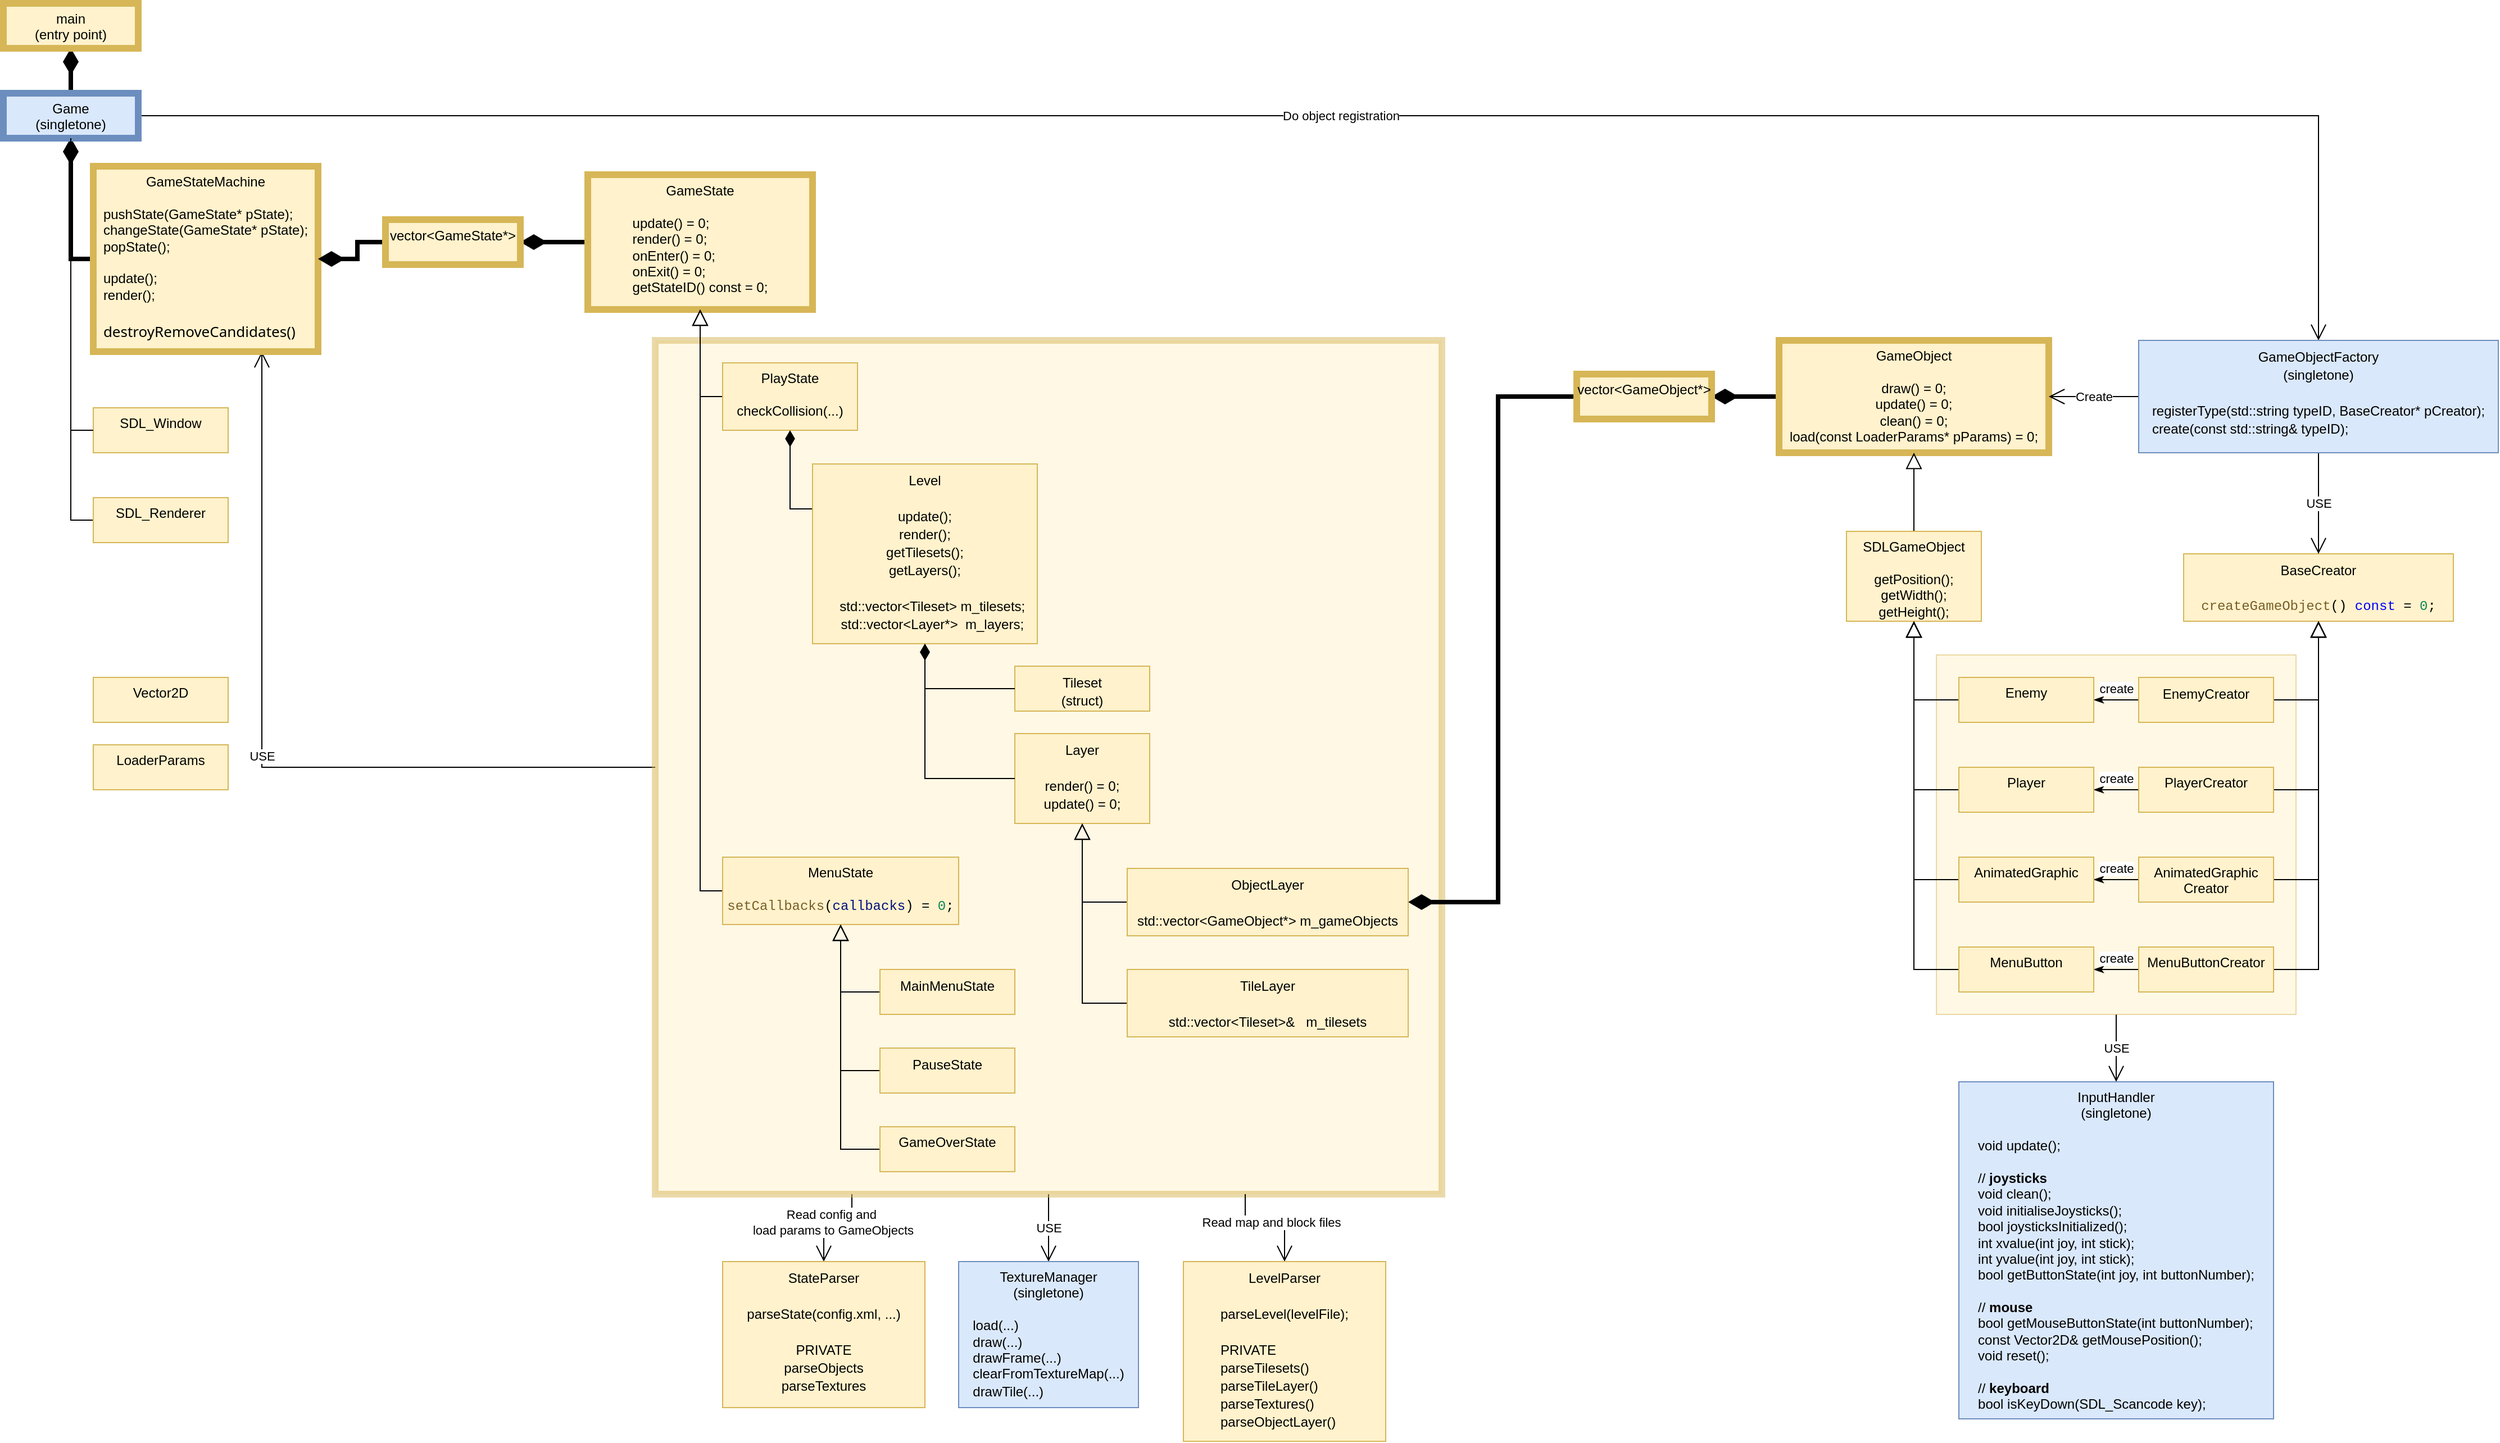 <mxfile version="16.4.0" type="device"><diagram id="LA7euf2aVp48nYO8RK_O" name="Page-1"><mxGraphModel dx="2826" dy="1441" grid="1" gridSize="10" guides="1" tooltips="1" connect="1" arrows="1" fold="1" page="0" pageScale="1" pageWidth="850" pageHeight="1100" math="0" shadow="0"><root><mxCell id="0"/><mxCell id="1" parent="0"/><mxCell id="1Dob-nc-KpZ6TdtaQt0B-29" value="USE" style="edgeStyle=orthogonalEdgeStyle;rounded=0;orthogonalLoop=1;jettySize=auto;html=1;endArrow=open;endFill=0;startSize=12;endSize=12;" parent="1" source="1Dob-nc-KpZ6TdtaQt0B-22" target="FZZk_JjuNckNoN8LmnWY-23" edge="1"><mxGeometry relative="1" as="geometry"/></mxCell><mxCell id="1Dob-nc-KpZ6TdtaQt0B-22" value="" style="rounded=0;whiteSpace=wrap;html=1;verticalAlign=top;fillColor=#fff2cc;strokeColor=#d6b656;opacity=50;" parent="1" vertex="1"><mxGeometry x="1640" y="620" width="320" height="320" as="geometry"/></mxCell><mxCell id="3Duap0z8Kj3BCYYYyMSb-13" value="USE" style="edgeStyle=orthogonalEdgeStyle;rounded=0;orthogonalLoop=1;jettySize=auto;html=1;endArrow=open;endFill=0;startSize=12;endSize=12;exitX=0.5;exitY=1;exitDx=0;exitDy=0;" parent="1" source="3Duap0z8Kj3BCYYYyMSb-12" target="FZZk_JjuNckNoN8LmnWY-24" edge="1"><mxGeometry relative="1" as="geometry"><mxPoint x="860" y="1160" as="sourcePoint"/></mxGeometry></mxCell><mxCell id="3Duap0z8Kj3BCYYYyMSb-21" value="USE" style="edgeStyle=orthogonalEdgeStyle;rounded=0;orthogonalLoop=1;jettySize=auto;html=1;exitX=0;exitY=0.5;exitDx=0;exitDy=0;entryX=0.75;entryY=1;entryDx=0;entryDy=0;endArrow=open;endFill=0;startSize=12;endSize=12;" parent="1" source="3Duap0z8Kj3BCYYYyMSb-12" target="FZZk_JjuNckNoN8LmnWY-2" edge="1"><mxGeometry relative="1" as="geometry"/></mxCell><mxCell id="1Dob-nc-KpZ6TdtaQt0B-33" value="Read config and&amp;nbsp;&lt;br&gt;load params to GameObjects" style="edgeStyle=orthogonalEdgeStyle;rounded=0;jumpSize=6;orthogonalLoop=1;jettySize=auto;html=1;exitX=0.25;exitY=1;exitDx=0;exitDy=0;entryX=0.5;entryY=0;entryDx=0;entryDy=0;endArrow=open;endFill=0;strokeWidth=1;startSize=12;endSize=12;" parent="1" source="3Duap0z8Kj3BCYYYyMSb-12" target="1Dob-nc-KpZ6TdtaQt0B-32" edge="1"><mxGeometry relative="1" as="geometry"><mxPoint x="680" y="1160" as="sourcePoint"/></mxGeometry></mxCell><mxCell id="3Duap0z8Kj3BCYYYyMSb-12" value="" style="rounded=0;whiteSpace=wrap;html=1;verticalAlign=top;fillColor=#fff2cc;strokeColor=#d6b656;opacity=50;strokeWidth=6;" parent="1" vertex="1"><mxGeometry x="500" y="340" width="700" height="760" as="geometry"/></mxCell><mxCell id="FZZk_JjuNckNoN8LmnWY-1" style="edgeStyle=orthogonalEdgeStyle;rounded=0;orthogonalLoop=1;jettySize=auto;html=1;entryX=0.5;entryY=1;entryDx=0;entryDy=0;endArrow=diamondThin;endFill=1;jumpSize=6;endSize=12;startSize=12;exitX=0;exitY=0.5;exitDx=0;exitDy=0;strokeWidth=4;" parent="1" source="FZZk_JjuNckNoN8LmnWY-2" target="FZZk_JjuNckNoN8LmnWY-9" edge="1"><mxGeometry relative="1" as="geometry"><mxPoint x="-90" y="260" as="sourcePoint"/></mxGeometry></mxCell><mxCell id="FZZk_JjuNckNoN8LmnWY-2" value="GameStateMachine&lt;br&gt;&lt;br&gt;&lt;div style=&quot;text-align: left&quot;&gt;pushState(GameState* pState);&lt;/div&gt;&lt;div style=&quot;text-align: left&quot;&gt;changeState(GameState* pState);&lt;/div&gt;&lt;div style=&quot;text-align: left&quot;&gt;popState();&lt;/div&gt;&lt;div style=&quot;text-align: left&quot;&gt;&lt;br&gt;&lt;/div&gt;&lt;div style=&quot;text-align: left&quot;&gt;update();&lt;/div&gt;&lt;div style=&quot;text-align: left&quot;&gt;render();&lt;/div&gt;&lt;div style=&quot;text-align: left&quot;&gt;&lt;br&gt;&lt;/div&gt;&lt;div style=&quot;text-align: left&quot;&gt;&lt;div style=&quot;font-family: &amp;#34;segoe wpc&amp;#34; , &amp;#34;segoe ui&amp;#34; , sans-serif , &amp;#34;consolas&amp;#34; , &amp;#34;courier new&amp;#34; , monospace ; font-size: 13px ; line-height: 20px&quot;&gt;destroyRemoveCandidates()&lt;/div&gt;&lt;/div&gt;" style="rounded=0;whiteSpace=wrap;html=1;verticalAlign=top;fillColor=#fff2cc;strokeColor=#d6b656;strokeWidth=6;" parent="1" vertex="1"><mxGeometry y="185" width="200" height="165" as="geometry"/></mxCell><mxCell id="FZZk_JjuNckNoN8LmnWY-3" value="SDL_Window" style="rounded=0;whiteSpace=wrap;html=1;verticalAlign=top;fillColor=#fff2cc;strokeColor=#d6b656;" parent="1" vertex="1"><mxGeometry y="400" width="120" height="40" as="geometry"/></mxCell><mxCell id="FZZk_JjuNckNoN8LmnWY-4" style="edgeStyle=orthogonalEdgeStyle;rounded=0;jumpSize=6;orthogonalLoop=1;jettySize=auto;html=1;exitX=0;exitY=0.5;exitDx=0;exitDy=0;entryX=0.5;entryY=1;entryDx=0;entryDy=0;endArrow=diamondThin;endFill=1;startSize=12;endSize=12;" parent="1" source="FZZk_JjuNckNoN8LmnWY-5" target="FZZk_JjuNckNoN8LmnWY-9" edge="1"><mxGeometry relative="1" as="geometry"/></mxCell><mxCell id="FZZk_JjuNckNoN8LmnWY-5" value="SDL_Renderer" style="rounded=0;whiteSpace=wrap;html=1;verticalAlign=top;fillColor=#fff2cc;strokeColor=#d6b656;" parent="1" vertex="1"><mxGeometry y="480" width="120" height="40" as="geometry"/></mxCell><mxCell id="FZZk_JjuNckNoN8LmnWY-8" style="edgeStyle=orthogonalEdgeStyle;rounded=0;jumpSize=6;orthogonalLoop=1;jettySize=auto;html=1;exitX=0.5;exitY=0;exitDx=0;exitDy=0;entryX=0.5;entryY=1;entryDx=0;entryDy=0;endArrow=diamondThin;endFill=1;startSize=12;endSize=12;strokeWidth=4;" parent="1" source="FZZk_JjuNckNoN8LmnWY-9" target="FZZk_JjuNckNoN8LmnWY-35" edge="1"><mxGeometry relative="1" as="geometry"/></mxCell><mxCell id="1Dob-nc-KpZ6TdtaQt0B-13" value="Do object registration" style="edgeStyle=orthogonalEdgeStyle;rounded=0;orthogonalLoop=1;jettySize=auto;html=1;exitX=1;exitY=0.5;exitDx=0;exitDy=0;entryX=0.5;entryY=0;entryDx=0;entryDy=0;endArrow=open;endFill=0;startSize=12;endSize=12;" parent="1" source="FZZk_JjuNckNoN8LmnWY-9" target="1Dob-nc-KpZ6TdtaQt0B-10" edge="1"><mxGeometry relative="1" as="geometry"/></mxCell><mxCell id="FZZk_JjuNckNoN8LmnWY-9" value="Game&lt;br&gt;(singletone)" style="rounded=0;whiteSpace=wrap;html=1;verticalAlign=top;fillColor=#dae8fc;strokeColor=#6c8ebf;strokeWidth=6;" parent="1" vertex="1"><mxGeometry x="-80" y="120" width="120" height="40" as="geometry"/></mxCell><mxCell id="FZZk_JjuNckNoN8LmnWY-10" value="" style="edgeStyle=orthogonalEdgeStyle;rounded=0;jumpSize=6;orthogonalLoop=1;jettySize=auto;html=1;exitX=0;exitY=0.5;exitDx=0;exitDy=0;endArrow=none;endFill=1;startSize=12;endSize=12;" parent="1" source="FZZk_JjuNckNoN8LmnWY-3" target="FZZk_JjuNckNoN8LmnWY-9" edge="1"><mxGeometry relative="1" as="geometry"><mxPoint x="-20" y="120" as="targetPoint"/><mxPoint y="300" as="sourcePoint"/></mxGeometry></mxCell><mxCell id="FZZk_JjuNckNoN8LmnWY-11" style="edgeStyle=orthogonalEdgeStyle;rounded=0;jumpSize=6;orthogonalLoop=1;jettySize=auto;html=1;exitX=0;exitY=0.5;exitDx=0;exitDy=0;endArrow=diamondThin;endFill=1;startSize=12;endSize=12;strokeWidth=4;" parent="1" source="FZZk_JjuNckNoN8LmnWY-12" target="3Duap0z8Kj3BCYYYyMSb-3" edge="1"><mxGeometry relative="1" as="geometry"><mxPoint x="1440" y="270" as="targetPoint"/></mxGeometry></mxCell><mxCell id="FZZk_JjuNckNoN8LmnWY-12" value="GameObject&lt;br&gt;&lt;br&gt;&lt;div&gt;draw() = 0;&lt;/div&gt;&lt;div&gt;update() = 0;&lt;/div&gt;&lt;div&gt;clean() = 0;&lt;/div&gt;&lt;div&gt;load(const LoaderParams* pParams) = 0;&lt;br&gt;&lt;/div&gt;" style="rounded=0;whiteSpace=wrap;html=1;verticalAlign=top;fillColor=#fff2cc;strokeColor=#d6b656;strokeWidth=6;" parent="1" vertex="1"><mxGeometry x="1500" y="340" width="240" height="100" as="geometry"/></mxCell><mxCell id="FZZk_JjuNckNoN8LmnWY-13" style="edgeStyle=orthogonalEdgeStyle;rounded=0;jumpSize=6;orthogonalLoop=1;jettySize=auto;html=1;exitX=0.5;exitY=0;exitDx=0;exitDy=0;endArrow=block;endFill=0;startSize=12;endSize=12;entryX=0.5;entryY=1;entryDx=0;entryDy=0;" parent="1" source="FZZk_JjuNckNoN8LmnWY-17" target="FZZk_JjuNckNoN8LmnWY-12" edge="1"><mxGeometry relative="1" as="geometry"><mxPoint x="1660" y="460" as="targetPoint"/></mxGeometry></mxCell><mxCell id="FZZk_JjuNckNoN8LmnWY-17" value="SDLGameObject&lt;br&gt;&lt;br&gt;&lt;div&gt;getPosition();&lt;/div&gt;&lt;div&gt;getWidth();&lt;/div&gt;&lt;div&gt;getHeight();&lt;/div&gt;&lt;div&gt;&lt;br&gt;&lt;/div&gt;" style="rounded=0;whiteSpace=wrap;html=1;verticalAlign=top;fillColor=#fff2cc;strokeColor=#d6b656;" parent="1" vertex="1"><mxGeometry x="1560" y="510" width="120" height="80" as="geometry"/></mxCell><mxCell id="FZZk_JjuNckNoN8LmnWY-18" style="edgeStyle=orthogonalEdgeStyle;rounded=0;jumpSize=6;orthogonalLoop=1;jettySize=auto;html=1;exitX=0;exitY=0.5;exitDx=0;exitDy=0;endArrow=block;endFill=0;startSize=12;endSize=12;" parent="1" source="FZZk_JjuNckNoN8LmnWY-19" target="FZZk_JjuNckNoN8LmnWY-17" edge="1"><mxGeometry relative="1" as="geometry"/></mxCell><mxCell id="1Dob-nc-KpZ6TdtaQt0B-25" value="create" style="edgeStyle=orthogonalEdgeStyle;rounded=0;orthogonalLoop=1;jettySize=auto;html=1;exitX=0;exitY=0.5;exitDx=0;exitDy=0;entryX=1;entryY=0.5;entryDx=0;entryDy=0;endArrow=classicThin;endFill=1;" parent="1" source="1Dob-nc-KpZ6TdtaQt0B-14" target="FZZk_JjuNckNoN8LmnWY-19" edge="1"><mxGeometry y="-10" relative="1" as="geometry"><mxPoint as="offset"/></mxGeometry></mxCell><mxCell id="FZZk_JjuNckNoN8LmnWY-19" value="Enemy" style="rounded=0;whiteSpace=wrap;html=1;verticalAlign=top;fillColor=#fff2cc;strokeColor=#d6b656;" parent="1" vertex="1"><mxGeometry x="1660" y="640" width="120" height="40" as="geometry"/></mxCell><mxCell id="FZZk_JjuNckNoN8LmnWY-20" style="edgeStyle=orthogonalEdgeStyle;rounded=0;jumpSize=6;orthogonalLoop=1;jettySize=auto;html=1;exitX=0;exitY=0.5;exitDx=0;exitDy=0;entryX=0.5;entryY=1;entryDx=0;entryDy=0;endArrow=block;endFill=0;startSize=12;endSize=12;" parent="1" source="FZZk_JjuNckNoN8LmnWY-22" target="FZZk_JjuNckNoN8LmnWY-17" edge="1"><mxGeometry relative="1" as="geometry"/></mxCell><mxCell id="1Dob-nc-KpZ6TdtaQt0B-26" value="create" style="edgeStyle=orthogonalEdgeStyle;rounded=0;orthogonalLoop=1;jettySize=auto;html=1;endArrow=classicThin;endFill=1;entryX=1;entryY=0.5;entryDx=0;entryDy=0;" parent="1" source="1Dob-nc-KpZ6TdtaQt0B-16" target="FZZk_JjuNckNoN8LmnWY-22" edge="1"><mxGeometry y="-10" relative="1" as="geometry"><mxPoint as="offset"/></mxGeometry></mxCell><mxCell id="FZZk_JjuNckNoN8LmnWY-22" value="Player" style="rounded=0;whiteSpace=wrap;html=1;verticalAlign=top;fillColor=#fff2cc;strokeColor=#d6b656;" parent="1" vertex="1"><mxGeometry x="1660" y="720" width="120" height="40" as="geometry"/></mxCell><mxCell id="FZZk_JjuNckNoN8LmnWY-23" value="InputHandler&lt;br&gt;(singletone)&lt;br&gt;&lt;br&gt;&lt;div style=&quot;text-align: left&quot;&gt;void update();&lt;/div&gt;&lt;div style=&quot;text-align: left&quot;&gt;&lt;br&gt;&lt;/div&gt;&lt;div style=&quot;text-align: left&quot;&gt;// &lt;b&gt;joysticks&lt;/b&gt;&lt;/div&gt;&lt;div style=&quot;text-align: left&quot;&gt;void clean();&lt;/div&gt;&lt;div style=&quot;text-align: left&quot;&gt;void initialiseJoysticks();&lt;/div&gt;&lt;div style=&quot;text-align: left&quot;&gt;bool joysticksInitialized();&lt;/div&gt;&lt;div style=&quot;text-align: left&quot;&gt;int xvalue(int joy, int stick);&lt;/div&gt;&lt;div style=&quot;text-align: left&quot;&gt;int yvalue(int joy, int stick);&lt;/div&gt;&lt;div style=&quot;text-align: left&quot;&gt;bool getButtonState(int joy, int buttonNumber);&lt;/div&gt;&lt;div style=&quot;text-align: left&quot;&gt;&lt;br&gt;&lt;/div&gt;&lt;div style=&quot;text-align: left&quot;&gt;// &lt;b&gt;mouse&lt;/b&gt;&lt;/div&gt;&lt;div style=&quot;text-align: left&quot;&gt;bool getMouseButtonState(int buttonNumber);&lt;/div&gt;&lt;div style=&quot;text-align: left&quot;&gt;const Vector2D&amp;amp; getMousePosition();&lt;/div&gt;&lt;div style=&quot;text-align: left&quot;&gt;void reset();&lt;/div&gt;&lt;div style=&quot;text-align: left&quot;&gt;&lt;br&gt;&lt;/div&gt;&lt;div style=&quot;text-align: left&quot;&gt;// &lt;b&gt;keyboard&lt;/b&gt;&lt;/div&gt;&lt;div style=&quot;text-align: left&quot;&gt;bool isKeyDown(SDL_Scancode key);&lt;/div&gt;&lt;div style=&quot;text-align: left&quot;&gt;&lt;br&gt;&lt;/div&gt;" style="rounded=0;whiteSpace=wrap;html=1;verticalAlign=top;fillColor=#dae8fc;strokeColor=#6c8ebf;" parent="1" vertex="1"><mxGeometry x="1660" y="1000" width="280" height="300" as="geometry"/></mxCell><mxCell id="FZZk_JjuNckNoN8LmnWY-24" value="TextureManager&lt;br&gt;(singletone)&lt;br&gt;&lt;br&gt;&lt;div style=&quot;text-align: left&quot;&gt;&lt;span&gt;load(...)&lt;/span&gt;&lt;/div&gt;&lt;div style=&quot;text-align: left&quot;&gt;&lt;span&gt;draw(...)&lt;/span&gt;&lt;/div&gt;&lt;div style=&quot;text-align: left&quot;&gt;&lt;span&gt;drawFrame(...)&lt;/span&gt;&lt;/div&gt;&lt;div style=&quot;text-align: left&quot;&gt;&lt;span&gt;clearFromTextureMap(...)&lt;/span&gt;&lt;/div&gt;&lt;div style=&quot;text-align: left&quot;&gt;&lt;div style=&quot;line-height: 16px&quot;&gt;drawTile(...)&lt;/div&gt;&lt;/div&gt;" style="rounded=0;whiteSpace=wrap;html=1;verticalAlign=top;fillColor=#dae8fc;strokeColor=#6c8ebf;" parent="1" vertex="1"><mxGeometry x="770" y="1160" width="160" height="130" as="geometry"/></mxCell><mxCell id="FZZk_JjuNckNoN8LmnWY-25" style="edgeStyle=orthogonalEdgeStyle;rounded=0;jumpSize=6;orthogonalLoop=1;jettySize=auto;html=1;exitX=0;exitY=0.5;exitDx=0;exitDy=0;entryX=1;entryY=0.5;entryDx=0;entryDy=0;endArrow=diamondThin;endFill=1;startSize=12;endSize=12;strokeWidth=4;" parent="1" source="FZZk_JjuNckNoN8LmnWY-26" target="FZZk_JjuNckNoN8LmnWY-28" edge="1"><mxGeometry relative="1" as="geometry"/></mxCell><mxCell id="FZZk_JjuNckNoN8LmnWY-26" value="GameState&lt;br&gt;&lt;br&gt;&lt;div style=&quot;text-align: left&quot;&gt;update() = 0;&lt;/div&gt;&lt;div style=&quot;text-align: left&quot;&gt;render() = 0;&lt;/div&gt;&lt;div style=&quot;text-align: left&quot;&gt;onEnter() = 0;&lt;/div&gt;&lt;div style=&quot;text-align: left&quot;&gt;onExit() = 0;&lt;/div&gt;&lt;div style=&quot;text-align: left&quot;&gt;getStateID() const = 0;&lt;/div&gt;&lt;div style=&quot;text-align: left&quot;&gt;&lt;br&gt;&lt;/div&gt;" style="rounded=0;whiteSpace=wrap;html=1;verticalAlign=top;fillColor=#fff2cc;strokeColor=#d6b656;strokeWidth=6;" parent="1" vertex="1"><mxGeometry x="440" y="192.5" width="200" height="120" as="geometry"/></mxCell><mxCell id="FZZk_JjuNckNoN8LmnWY-27" style="edgeStyle=orthogonalEdgeStyle;rounded=0;jumpSize=6;orthogonalLoop=1;jettySize=auto;html=1;exitX=0;exitY=0.5;exitDx=0;exitDy=0;entryX=1;entryY=0.5;entryDx=0;entryDy=0;endArrow=diamondThin;endFill=1;startSize=12;endSize=12;strokeWidth=4;" parent="1" source="FZZk_JjuNckNoN8LmnWY-28" target="FZZk_JjuNckNoN8LmnWY-2" edge="1"><mxGeometry relative="1" as="geometry"/></mxCell><mxCell id="FZZk_JjuNckNoN8LmnWY-28" value="vector&amp;lt;GameState*&amp;gt;" style="rounded=0;whiteSpace=wrap;html=1;verticalAlign=top;fillColor=#fff2cc;strokeColor=#d6b656;strokeWidth=6;" parent="1" vertex="1"><mxGeometry x="260" y="232.5" width="120" height="40" as="geometry"/></mxCell><mxCell id="FZZk_JjuNckNoN8LmnWY-30" value="LoaderParams" style="rounded=0;whiteSpace=wrap;html=1;verticalAlign=top;fillColor=#fff2cc;strokeColor=#d6b656;" parent="1" vertex="1"><mxGeometry y="700" width="120" height="40" as="geometry"/></mxCell><mxCell id="FZZk_JjuNckNoN8LmnWY-31" style="edgeStyle=orthogonalEdgeStyle;rounded=0;jumpSize=6;orthogonalLoop=1;jettySize=auto;html=1;exitX=0;exitY=0.5;exitDx=0;exitDy=0;entryX=0.5;entryY=1;entryDx=0;entryDy=0;endArrow=block;endFill=0;startSize=12;endSize=12;" parent="1" source="FZZk_JjuNckNoN8LmnWY-32" target="FZZk_JjuNckNoN8LmnWY-26" edge="1"><mxGeometry relative="1" as="geometry"/></mxCell><mxCell id="FZZk_JjuNckNoN8LmnWY-33" style="edgeStyle=orthogonalEdgeStyle;rounded=0;jumpSize=6;orthogonalLoop=1;jettySize=auto;html=1;exitX=0;exitY=0.5;exitDx=0;exitDy=0;endArrow=block;endFill=0;startSize=12;endSize=12;" parent="1" source="FZZk_JjuNckNoN8LmnWY-34" target="FZZk_JjuNckNoN8LmnWY-26" edge="1"><mxGeometry relative="1" as="geometry"><mxPoint x="540" y="320" as="targetPoint"/></mxGeometry></mxCell><mxCell id="FZZk_JjuNckNoN8LmnWY-35" value="main&lt;br&gt;(entry point)" style="rounded=0;whiteSpace=wrap;html=1;verticalAlign=top;fillColor=#fff2cc;strokeColor=#d6b656;strokeWidth=6;" parent="1" vertex="1"><mxGeometry x="-80" y="40" width="120" height="40" as="geometry"/></mxCell><mxCell id="FZZk_JjuNckNoN8LmnWY-36" value="Vector2D" style="rounded=0;whiteSpace=wrap;html=1;verticalAlign=top;fillColor=#fff2cc;strokeColor=#d6b656;" parent="1" vertex="1"><mxGeometry y="640" width="120" height="40" as="geometry"/></mxCell><mxCell id="3Duap0z8Kj3BCYYYyMSb-4" style="edgeStyle=orthogonalEdgeStyle;rounded=0;orthogonalLoop=1;jettySize=auto;html=1;exitX=0;exitY=0.5;exitDx=0;exitDy=0;endArrow=diamondThin;endFill=1;startSize=12;endSize=12;strokeWidth=4;entryX=1;entryY=0.5;entryDx=0;entryDy=0;" parent="1" source="3Duap0z8Kj3BCYYYyMSb-3" target="1IyahnPD8fw6a8T8fmaa-1" edge="1"><mxGeometry relative="1" as="geometry"><mxPoint x="710" y="460" as="targetPoint"/></mxGeometry></mxCell><mxCell id="3Duap0z8Kj3BCYYYyMSb-3" value="vector&amp;lt;GameObject*&amp;gt;" style="rounded=0;whiteSpace=wrap;html=1;verticalAlign=top;fillColor=#fff2cc;strokeColor=#d6b656;strokeWidth=6;" parent="1" vertex="1"><mxGeometry x="1320" y="370" width="120" height="40" as="geometry"/></mxCell><mxCell id="3Duap0z8Kj3BCYYYyMSb-8" style="edgeStyle=orthogonalEdgeStyle;rounded=0;orthogonalLoop=1;jettySize=auto;html=1;exitX=0;exitY=0.5;exitDx=0;exitDy=0;endArrow=block;endFill=0;startSize=12;endSize=12;" parent="1" source="3Duap0z8Kj3BCYYYyMSb-6" target="FZZk_JjuNckNoN8LmnWY-17" edge="1"><mxGeometry relative="1" as="geometry"/></mxCell><mxCell id="1Dob-nc-KpZ6TdtaQt0B-27" value="create" style="edgeStyle=orthogonalEdgeStyle;rounded=0;orthogonalLoop=1;jettySize=auto;html=1;endArrow=classicThin;endFill=1;entryX=1;entryY=0.5;entryDx=0;entryDy=0;" parent="1" source="1Dob-nc-KpZ6TdtaQt0B-18" target="3Duap0z8Kj3BCYYYyMSb-6" edge="1"><mxGeometry y="-10" relative="1" as="geometry"><mxPoint as="offset"/></mxGeometry></mxCell><mxCell id="3Duap0z8Kj3BCYYYyMSb-6" value="AnimatedGraphic" style="rounded=0;whiteSpace=wrap;html=1;verticalAlign=top;fillColor=#fff2cc;strokeColor=#d6b656;" parent="1" vertex="1"><mxGeometry x="1660" y="800" width="120" height="40" as="geometry"/></mxCell><mxCell id="3Duap0z8Kj3BCYYYyMSb-11" style="edgeStyle=orthogonalEdgeStyle;rounded=0;orthogonalLoop=1;jettySize=auto;html=1;exitX=0;exitY=0.5;exitDx=0;exitDy=0;endArrow=block;endFill=0;startSize=12;endSize=12;" parent="1" source="3Duap0z8Kj3BCYYYyMSb-9" target="FZZk_JjuNckNoN8LmnWY-32" edge="1"><mxGeometry relative="1" as="geometry"/></mxCell><mxCell id="FZZk_JjuNckNoN8LmnWY-32" value="MenuState&lt;br&gt;&lt;br&gt;&lt;div style=&quot;font-family: &amp;#34;consolas&amp;#34; , &amp;#34;courier new&amp;#34; , monospace ; line-height: 16px&quot;&gt;&lt;span style=&quot;color: #795e26&quot;&gt;setCallbacks&lt;/span&gt;(&lt;span style=&quot;color: #001080&quot;&gt;callbacks&lt;/span&gt;) = &lt;span style=&quot;color: #098658&quot;&gt;0&lt;/span&gt;;&lt;/div&gt;" style="rounded=0;whiteSpace=wrap;html=1;verticalAlign=top;fillColor=#fff2cc;strokeColor=#d6b656;" parent="1" vertex="1"><mxGeometry x="560" y="800" width="210" height="59.96" as="geometry"/></mxCell><mxCell id="FZZk_JjuNckNoN8LmnWY-34" value="PlayState&lt;br&gt;&lt;br&gt;checkCollision(...)" style="rounded=0;whiteSpace=wrap;html=1;verticalAlign=top;fillColor=#fff2cc;strokeColor=#d6b656;" parent="1" vertex="1"><mxGeometry x="560" y="360" width="120" height="60" as="geometry"/></mxCell><mxCell id="3Duap0z8Kj3BCYYYyMSb-9" value="GameOverState" style="rounded=0;whiteSpace=wrap;html=1;verticalAlign=top;fillColor=#fff2cc;strokeColor=#d6b656;" parent="1" vertex="1"><mxGeometry x="700" y="1039.96" width="120" height="40" as="geometry"/></mxCell><mxCell id="3Duap0z8Kj3BCYYYyMSb-18" style="edgeStyle=orthogonalEdgeStyle;rounded=0;orthogonalLoop=1;jettySize=auto;html=1;exitX=0;exitY=0.5;exitDx=0;exitDy=0;endArrow=block;endFill=0;startSize=12;endSize=12;" parent="1" source="3Duap0z8Kj3BCYYYyMSb-16" target="FZZk_JjuNckNoN8LmnWY-17" edge="1"><mxGeometry relative="1" as="geometry"/></mxCell><mxCell id="1Dob-nc-KpZ6TdtaQt0B-28" value="create" style="edgeStyle=orthogonalEdgeStyle;rounded=0;orthogonalLoop=1;jettySize=auto;html=1;endArrow=classicThin;endFill=1;entryX=1;entryY=0.5;entryDx=0;entryDy=0;" parent="1" source="1Dob-nc-KpZ6TdtaQt0B-19" target="3Duap0z8Kj3BCYYYyMSb-16" edge="1"><mxGeometry y="-10" relative="1" as="geometry"><mxPoint as="offset"/></mxGeometry></mxCell><mxCell id="3Duap0z8Kj3BCYYYyMSb-16" value="MenuButton" style="rounded=0;whiteSpace=wrap;html=1;verticalAlign=top;fillColor=#fff2cc;strokeColor=#d6b656;" parent="1" vertex="1"><mxGeometry x="1660" y="880" width="120" height="40" as="geometry"/></mxCell><mxCell id="1Dob-nc-KpZ6TdtaQt0B-4" style="edgeStyle=orthogonalEdgeStyle;rounded=0;orthogonalLoop=1;jettySize=auto;html=1;exitX=0;exitY=0.5;exitDx=0;exitDy=0;endArrow=block;endFill=0;startSize=12;endSize=12;" parent="1" source="1Dob-nc-KpZ6TdtaQt0B-3" target="FZZk_JjuNckNoN8LmnWY-32" edge="1"><mxGeometry relative="1" as="geometry"/></mxCell><mxCell id="1Dob-nc-KpZ6TdtaQt0B-3" value="&lt;div style=&quot;line-height: 16px&quot;&gt;MainMenuState&lt;/div&gt;" style="rounded=0;whiteSpace=wrap;html=1;verticalAlign=top;fillColor=#fff2cc;strokeColor=#d6b656;" parent="1" vertex="1"><mxGeometry x="700" y="899.96" width="120" height="40" as="geometry"/></mxCell><mxCell id="1Dob-nc-KpZ6TdtaQt0B-6" style="edgeStyle=orthogonalEdgeStyle;rounded=0;orthogonalLoop=1;jettySize=auto;html=1;exitX=0;exitY=0.5;exitDx=0;exitDy=0;entryX=0.5;entryY=1;entryDx=0;entryDy=0;endArrow=block;endFill=0;startSize=12;endSize=12;" parent="1" source="1Dob-nc-KpZ6TdtaQt0B-5" target="FZZk_JjuNckNoN8LmnWY-32" edge="1"><mxGeometry relative="1" as="geometry"/></mxCell><mxCell id="1Dob-nc-KpZ6TdtaQt0B-5" value="&lt;div style=&quot;line-height: 16px&quot;&gt;&lt;div style=&quot;line-height: 16px&quot;&gt;PauseState&lt;/div&gt;&lt;/div&gt;" style="rounded=0;whiteSpace=wrap;html=1;verticalAlign=top;fillColor=#fff2cc;strokeColor=#d6b656;" parent="1" vertex="1"><mxGeometry x="700" y="969.96" width="120" height="40" as="geometry"/></mxCell><mxCell id="1Dob-nc-KpZ6TdtaQt0B-9" value="&lt;div style=&quot;line-height: 16px&quot;&gt;BaseCreator&lt;br&gt;&lt;br&gt;&lt;div style=&quot;font-family: &amp;#34;consolas&amp;#34; , &amp;#34;courier new&amp;#34; , monospace ; line-height: 16px&quot;&gt;&lt;span style=&quot;color: #795e26&quot;&gt;createGameObject&lt;/span&gt;() &lt;span style=&quot;color: #0000ff&quot;&gt;const&lt;/span&gt; = &lt;span style=&quot;color: #098658&quot;&gt;0&lt;/span&gt;;&lt;/div&gt;&lt;/div&gt;" style="rounded=0;whiteSpace=wrap;html=1;verticalAlign=top;fillColor=#fff2cc;strokeColor=#d6b656;" parent="1" vertex="1"><mxGeometry x="1860" y="530" width="240" height="60" as="geometry"/></mxCell><mxCell id="1Dob-nc-KpZ6TdtaQt0B-11" value="Create" style="edgeStyle=orthogonalEdgeStyle;rounded=0;orthogonalLoop=1;jettySize=auto;html=1;exitX=0;exitY=0.5;exitDx=0;exitDy=0;entryX=1;entryY=0.5;entryDx=0;entryDy=0;endArrow=open;endFill=0;startSize=12;endSize=12;" parent="1" source="1Dob-nc-KpZ6TdtaQt0B-10" target="FZZk_JjuNckNoN8LmnWY-12" edge="1"><mxGeometry relative="1" as="geometry"/></mxCell><mxCell id="1Dob-nc-KpZ6TdtaQt0B-12" value="USE" style="edgeStyle=orthogonalEdgeStyle;rounded=0;orthogonalLoop=1;jettySize=auto;html=1;endArrow=open;endFill=0;startSize=12;endSize=12;" parent="1" source="1Dob-nc-KpZ6TdtaQt0B-10" target="1Dob-nc-KpZ6TdtaQt0B-9" edge="1"><mxGeometry relative="1" as="geometry"/></mxCell><mxCell id="1Dob-nc-KpZ6TdtaQt0B-10" value="&lt;div style=&quot;line-height: 16px&quot;&gt;&lt;div style=&quot;line-height: 16px&quot;&gt;GameObjectFactory&lt;br&gt;(singletone)&lt;br&gt;&lt;br&gt;&lt;div style=&quot;text-align: left ; line-height: 16px&quot;&gt;registerType(std::string typeID, BaseCreator* pCreator);&lt;/div&gt;&lt;div style=&quot;text-align: left ; line-height: 16px&quot;&gt;create(const std::string&amp;amp; typeID);&lt;/div&gt;&lt;/div&gt;&lt;/div&gt;" style="rounded=0;whiteSpace=wrap;html=1;verticalAlign=top;fillColor=#dae8fc;strokeColor=#6c8ebf;" parent="1" vertex="1"><mxGeometry x="1820" y="340" width="320" height="100" as="geometry"/></mxCell><mxCell id="1Dob-nc-KpZ6TdtaQt0B-15" style="edgeStyle=orthogonalEdgeStyle;rounded=0;orthogonalLoop=1;jettySize=auto;html=1;exitX=1;exitY=0.5;exitDx=0;exitDy=0;entryX=0.5;entryY=1;entryDx=0;entryDy=0;endArrow=block;endFill=0;startSize=12;endSize=12;" parent="1" source="1Dob-nc-KpZ6TdtaQt0B-14" target="1Dob-nc-KpZ6TdtaQt0B-9" edge="1"><mxGeometry relative="1" as="geometry"/></mxCell><mxCell id="1Dob-nc-KpZ6TdtaQt0B-14" value="&lt;div style=&quot;line-height: 16px&quot;&gt;EnemyCreator&lt;/div&gt;" style="rounded=0;whiteSpace=wrap;html=1;verticalAlign=top;fillColor=#fff2cc;strokeColor=#d6b656;" parent="1" vertex="1"><mxGeometry x="1820" y="640" width="120" height="40" as="geometry"/></mxCell><mxCell id="1Dob-nc-KpZ6TdtaQt0B-17" style="edgeStyle=orthogonalEdgeStyle;rounded=0;orthogonalLoop=1;jettySize=auto;html=1;exitX=1;exitY=0.5;exitDx=0;exitDy=0;endArrow=block;endFill=0;startSize=12;endSize=12;" parent="1" source="1Dob-nc-KpZ6TdtaQt0B-16" target="1Dob-nc-KpZ6TdtaQt0B-9" edge="1"><mxGeometry relative="1" as="geometry"/></mxCell><mxCell id="1Dob-nc-KpZ6TdtaQt0B-16" value="PlayerCreator" style="rounded=0;whiteSpace=wrap;html=1;verticalAlign=top;fillColor=#fff2cc;strokeColor=#d6b656;" parent="1" vertex="1"><mxGeometry x="1820" y="720" width="120" height="40" as="geometry"/></mxCell><mxCell id="1Dob-nc-KpZ6TdtaQt0B-20" style="edgeStyle=orthogonalEdgeStyle;rounded=0;orthogonalLoop=1;jettySize=auto;html=1;exitX=1;exitY=0.5;exitDx=0;exitDy=0;endArrow=block;endFill=0;startSize=12;endSize=12;" parent="1" source="1Dob-nc-KpZ6TdtaQt0B-18" target="1Dob-nc-KpZ6TdtaQt0B-9" edge="1"><mxGeometry relative="1" as="geometry"/></mxCell><mxCell id="1Dob-nc-KpZ6TdtaQt0B-18" value="AnimatedGraphic&lt;br&gt;Creator" style="rounded=0;whiteSpace=wrap;html=1;verticalAlign=top;fillColor=#fff2cc;strokeColor=#d6b656;" parent="1" vertex="1"><mxGeometry x="1820" y="800" width="120" height="40" as="geometry"/></mxCell><mxCell id="1Dob-nc-KpZ6TdtaQt0B-21" style="edgeStyle=orthogonalEdgeStyle;rounded=0;orthogonalLoop=1;jettySize=auto;html=1;exitX=1;exitY=0.5;exitDx=0;exitDy=0;endArrow=block;endFill=0;startSize=12;endSize=12;" parent="1" source="1Dob-nc-KpZ6TdtaQt0B-19" target="1Dob-nc-KpZ6TdtaQt0B-9" edge="1"><mxGeometry relative="1" as="geometry"/></mxCell><mxCell id="1Dob-nc-KpZ6TdtaQt0B-19" value="MenuButtonCreator" style="rounded=0;whiteSpace=wrap;html=1;verticalAlign=top;fillColor=#fff2cc;strokeColor=#d6b656;" parent="1" vertex="1"><mxGeometry x="1820" y="880" width="120" height="40" as="geometry"/></mxCell><mxCell id="1Dob-nc-KpZ6TdtaQt0B-32" value="&lt;div style=&quot;line-height: 16px&quot;&gt;StateParser&lt;br&gt;&lt;br&gt;&lt;div style=&quot;line-height: 16px&quot;&gt;parseState(config.xml, ...)&lt;br&gt;&lt;br&gt;PRIVATE&lt;/div&gt;&lt;div style=&quot;line-height: 16px&quot;&gt;parseObjects&lt;br&gt;&lt;/div&gt;&lt;div style=&quot;line-height: 16px&quot;&gt;parseTextures&lt;br&gt;&lt;/div&gt;&lt;/div&gt;" style="rounded=0;whiteSpace=wrap;html=1;verticalAlign=top;fillColor=#fff2cc;strokeColor=#d6b656;" parent="1" vertex="1"><mxGeometry x="560" y="1160" width="180" height="130" as="geometry"/></mxCell><mxCell id="mtjDYmbyCa_U8STgEvbP-15" style="edgeStyle=orthogonalEdgeStyle;rounded=0;orthogonalLoop=1;jettySize=auto;html=1;exitX=0;exitY=0.25;exitDx=0;exitDy=0;entryX=0.5;entryY=1;entryDx=0;entryDy=0;endArrow=diamondThin;endFill=1;endSize=12;" parent="1" source="mtjDYmbyCa_U8STgEvbP-1" target="FZZk_JjuNckNoN8LmnWY-34" edge="1"><mxGeometry relative="1" as="geometry"><mxPoint x="780" y="182.5" as="targetPoint"/></mxGeometry></mxCell><mxCell id="mtjDYmbyCa_U8STgEvbP-1" value="&lt;div style=&quot;line-height: 16px&quot;&gt;&lt;div style=&quot;line-height: 16px&quot;&gt;Level&lt;/div&gt;&lt;div style=&quot;line-height: 16px&quot;&gt;&lt;br&gt;&lt;/div&gt;&lt;div style=&quot;line-height: 16px&quot;&gt;&lt;div style=&quot;line-height: 16px&quot;&gt;update();&lt;/div&gt;&lt;div style=&quot;line-height: 16px&quot;&gt;render();&lt;/div&gt;&lt;div style=&quot;line-height: 16px&quot;&gt;getTilesets();&lt;/div&gt;&lt;div style=&quot;line-height: 16px&quot;&gt;getLayers();&lt;/div&gt;&lt;div&gt;&lt;br&gt;&lt;div&gt;&amp;nbsp; &amp;nbsp; std::vector&amp;lt;Tileset&amp;gt; m_tilesets;&lt;/div&gt;&lt;div&gt;&amp;nbsp; &amp;nbsp; std::vector&amp;lt;Layer*&amp;gt;&amp;nbsp; m_layers;&lt;/div&gt;&lt;/div&gt;&lt;/div&gt;&lt;/div&gt;" style="rounded=0;whiteSpace=wrap;html=1;verticalAlign=top;fillColor=#fff2cc;strokeColor=#d6b656;" parent="1" vertex="1"><mxGeometry x="640" y="450" width="200" height="160" as="geometry"/></mxCell><mxCell id="mtjDYmbyCa_U8STgEvbP-2" value="&lt;div style=&quot;line-height: 16px&quot;&gt;&lt;div style=&quot;line-height: 16px&quot;&gt;Tileset&lt;br&gt;(struct)&lt;/div&gt;&lt;/div&gt;" style="rounded=0;whiteSpace=wrap;html=1;verticalAlign=top;fillColor=#fff2cc;strokeColor=#d6b656;" parent="1" vertex="1"><mxGeometry x="820" y="630" width="120" height="40" as="geometry"/></mxCell><mxCell id="mtjDYmbyCa_U8STgEvbP-3" value="&lt;div style=&quot;line-height: 16px&quot;&gt;&lt;div style=&quot;line-height: 16px&quot;&gt;Layer&lt;/div&gt;&lt;div style=&quot;line-height: 16px&quot;&gt;&lt;br&gt;&lt;/div&gt;&lt;div style=&quot;line-height: 16px&quot;&gt;&lt;div style=&quot;line-height: 16px&quot;&gt;render() = 0;&lt;/div&gt;&lt;div style=&quot;line-height: 16px&quot;&gt;update() = 0;&lt;/div&gt;&lt;div&gt;&lt;br&gt;&lt;/div&gt;&lt;/div&gt;&lt;/div&gt;" style="rounded=0;whiteSpace=wrap;html=1;verticalAlign=top;fillColor=#fff2cc;strokeColor=#d6b656;" parent="1" vertex="1"><mxGeometry x="820" y="690" width="120" height="80" as="geometry"/></mxCell><mxCell id="mtjDYmbyCa_U8STgEvbP-8" value="Read map and block files" style="edgeStyle=orthogonalEdgeStyle;rounded=0;orthogonalLoop=1;jettySize=auto;html=1;endArrow=open;endFill=0;endSize=12;exitX=0.75;exitY=1;exitDx=0;exitDy=0;" parent="1" source="3Duap0z8Kj3BCYYYyMSb-12" target="mtjDYmbyCa_U8STgEvbP-7" edge="1"><mxGeometry relative="1" as="geometry"><mxPoint x="1040" y="1160" as="sourcePoint"/></mxGeometry></mxCell><mxCell id="mtjDYmbyCa_U8STgEvbP-7" value="&lt;div style=&quot;line-height: 16px&quot;&gt;&lt;div style=&quot;line-height: 16px&quot;&gt;LevelParser&lt;br&gt;&lt;br&gt;&lt;div style=&quot;text-align: left&quot;&gt;&lt;span&gt;parseLevel(levelFile);&lt;/span&gt;&lt;/div&gt;&lt;/div&gt;&lt;div style=&quot;text-align: left ; line-height: 16px&quot;&gt;&lt;br&gt;&lt;/div&gt;&lt;div style=&quot;line-height: 16px&quot;&gt;&lt;div style=&quot;text-align: left ; line-height: 16px&quot;&gt;PRIVATE&lt;/div&gt;&lt;div style=&quot;text-align: left ; line-height: 16px&quot;&gt;parseTilesets()&lt;/div&gt;&lt;div style=&quot;text-align: left ; line-height: 16px&quot;&gt;parseTileLayer()&lt;/div&gt;&lt;div style=&quot;text-align: left ; line-height: 16px&quot;&gt;parseTextures()&lt;/div&gt;&lt;div style=&quot;text-align: left ; line-height: 16px&quot;&gt;parseObjectLayer()&lt;/div&gt;&lt;/div&gt;&lt;/div&gt;" style="rounded=0;whiteSpace=wrap;html=1;verticalAlign=top;fillColor=#fff2cc;strokeColor=#d6b656;" parent="1" vertex="1"><mxGeometry x="970" y="1160" width="180" height="160" as="geometry"/></mxCell><mxCell id="mtjDYmbyCa_U8STgEvbP-12" style="edgeStyle=orthogonalEdgeStyle;rounded=0;orthogonalLoop=1;jettySize=auto;html=1;endArrow=diamondThin;endFill=1;endSize=12;entryX=0.5;entryY=1;entryDx=0;entryDy=0;exitX=0;exitY=0.5;exitDx=0;exitDy=0;" parent="1" source="mtjDYmbyCa_U8STgEvbP-2" target="mtjDYmbyCa_U8STgEvbP-1" edge="1"><mxGeometry relative="1" as="geometry"><mxPoint x="790" y="620" as="targetPoint"/><mxPoint x="1020" y="292.5" as="sourcePoint"/></mxGeometry></mxCell><mxCell id="mtjDYmbyCa_U8STgEvbP-16" style="edgeStyle=orthogonalEdgeStyle;rounded=0;orthogonalLoop=1;jettySize=auto;html=1;endArrow=diamondThin;endFill=1;endSize=12;exitX=0;exitY=0.5;exitDx=0;exitDy=0;" parent="1" source="mtjDYmbyCa_U8STgEvbP-3" target="mtjDYmbyCa_U8STgEvbP-1" edge="1"><mxGeometry relative="1" as="geometry"><mxPoint x="790" y="620" as="targetPoint"/><mxPoint x="1050" y="252.5" as="sourcePoint"/></mxGeometry></mxCell><mxCell id="1IyahnPD8fw6a8T8fmaa-2" style="edgeStyle=orthogonalEdgeStyle;rounded=0;orthogonalLoop=1;jettySize=auto;html=1;exitX=0;exitY=0.5;exitDx=0;exitDy=0;entryX=0.5;entryY=1;entryDx=0;entryDy=0;endArrow=block;endFill=0;startSize=12;endSize=12;" edge="1" parent="1" source="1IyahnPD8fw6a8T8fmaa-1" target="mtjDYmbyCa_U8STgEvbP-3"><mxGeometry relative="1" as="geometry"/></mxCell><mxCell id="1IyahnPD8fw6a8T8fmaa-1" value="&lt;div style=&quot;line-height: 16px&quot;&gt;&lt;div style=&quot;line-height: 16px&quot;&gt;ObjectLayer&lt;br&gt;&lt;/div&gt;&lt;div style=&quot;line-height: 16px&quot;&gt;&lt;br&gt;&lt;/div&gt;&lt;div style=&quot;line-height: 16px&quot;&gt;&lt;div style=&quot;line-height: 16px&quot;&gt;std::vector&amp;lt;GameObject*&amp;gt; m_gameObjects&lt;br&gt;&lt;/div&gt;&lt;/div&gt;&lt;/div&gt;" style="rounded=0;whiteSpace=wrap;html=1;verticalAlign=top;fillColor=#fff2cc;strokeColor=#d6b656;" vertex="1" parent="1"><mxGeometry x="920" y="810" width="250" height="60" as="geometry"/></mxCell><mxCell id="1IyahnPD8fw6a8T8fmaa-5" style="edgeStyle=orthogonalEdgeStyle;rounded=0;orthogonalLoop=1;jettySize=auto;html=1;exitX=0;exitY=0.5;exitDx=0;exitDy=0;endArrow=block;endFill=0;startSize=12;endSize=12;" edge="1" parent="1" source="1IyahnPD8fw6a8T8fmaa-3" target="mtjDYmbyCa_U8STgEvbP-3"><mxGeometry relative="1" as="geometry"/></mxCell><mxCell id="1IyahnPD8fw6a8T8fmaa-3" value="&lt;div style=&quot;line-height: 16px&quot;&gt;&lt;div style=&quot;line-height: 16px&quot;&gt;TileLayer&lt;br&gt;&lt;/div&gt;&lt;div style=&quot;line-height: 16px&quot;&gt;&lt;br&gt;&lt;/div&gt;&lt;div style=&quot;line-height: 16px&quot;&gt;&lt;div style=&quot;line-height: 16px&quot;&gt;std::vector&amp;lt;Tileset&amp;gt;&amp;amp;&amp;nbsp; &amp;nbsp;m_tilesets&lt;br&gt;&lt;/div&gt;&lt;/div&gt;&lt;/div&gt;" style="rounded=0;whiteSpace=wrap;html=1;verticalAlign=top;fillColor=#fff2cc;strokeColor=#d6b656;" vertex="1" parent="1"><mxGeometry x="920" y="899.96" width="250" height="60" as="geometry"/></mxCell></root></mxGraphModel></diagram></mxfile>